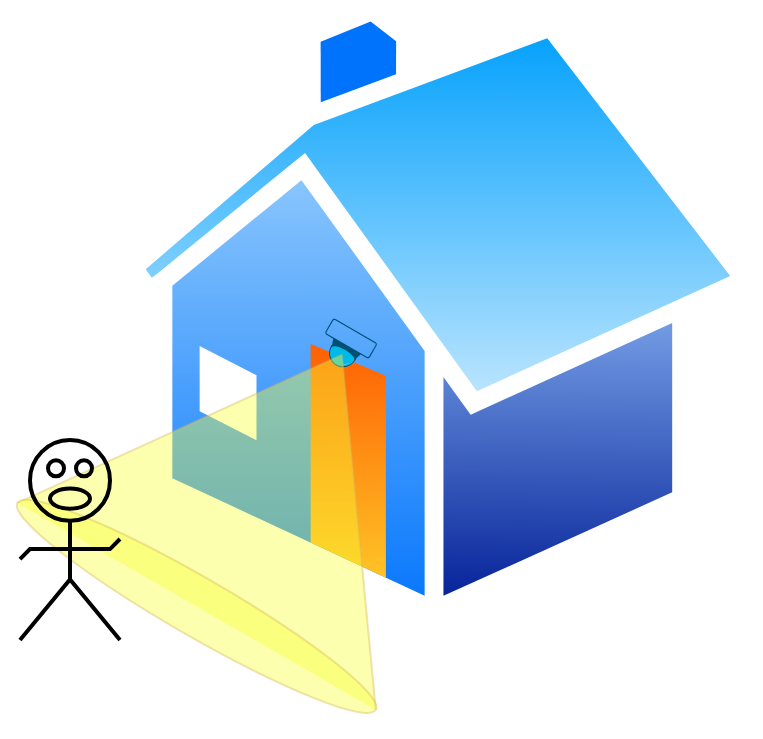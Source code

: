 <mxfile version="16.5.1" type="device"><diagram id="rl6ffkH9okz3TFAz6zuH" name="Page-1"><mxGraphModel dx="1394" dy="817" grid="1" gridSize="10" guides="1" tooltips="1" connect="1" arrows="1" fold="1" page="1" pageScale="1" pageWidth="1169" pageHeight="827" math="0" shadow="0"><root><mxCell id="0"/><mxCell id="1" parent="0"/><mxCell id="yhg35G6aCfllloJz6whZ-1" value="" style="aspect=fixed;perimeter=ellipsePerimeter;html=1;align=center;shadow=0;dashed=0;spacingTop=3;image;image=img/lib/active_directory/home.svg;" vertex="1" parent="1"><mxGeometry x="640" y="250" width="320" height="310.4" as="geometry"/></mxCell><mxCell id="yhg35G6aCfllloJz6whZ-3" value="" style="points=[[0.015,0.015,0],[0.5,0,0],[0.985,0.015,0],[1,0.22,0],[0.985,0.43,0],[0.73,0.85,0],[0.5,1,0],[0.285,0.85,0],[0.015,0.43,0],[0,0.22,0]];verticalLabelPosition=bottom;sketch=0;html=1;verticalAlign=top;aspect=fixed;align=center;pointerEvents=1;shape=mxgraph.cisco19.surveillance_camera;fillColor=#005073;strokeColor=none;rotation=30;" vertex="1" parent="1"><mxGeometry x="740" y="414" width="25.6" height="20" as="geometry"/></mxCell><mxCell id="yhg35G6aCfllloJz6whZ-4" value="" style="verticalLabelPosition=bottom;verticalAlign=top;html=1;shape=mxgraph.basic.cone;rotation=30;fillColor=#F8FF36;strokeColor=#d6b656;opacity=40;" vertex="1" parent="1"><mxGeometry x="607.5" y="416.65" width="206.9" height="160" as="geometry"/></mxCell><mxCell id="yhg35G6aCfllloJz6whZ-5" value="" style="verticalLabelPosition=bottom;html=1;verticalAlign=top;strokeWidth=2;shape=mxgraph.lean_mapping.verbal;pointerEvents=1;fillColor=none;" vertex="1" parent="1"><mxGeometry x="590" y="470" width="50" height="100" as="geometry"/></mxCell></root></mxGraphModel></diagram></mxfile>
